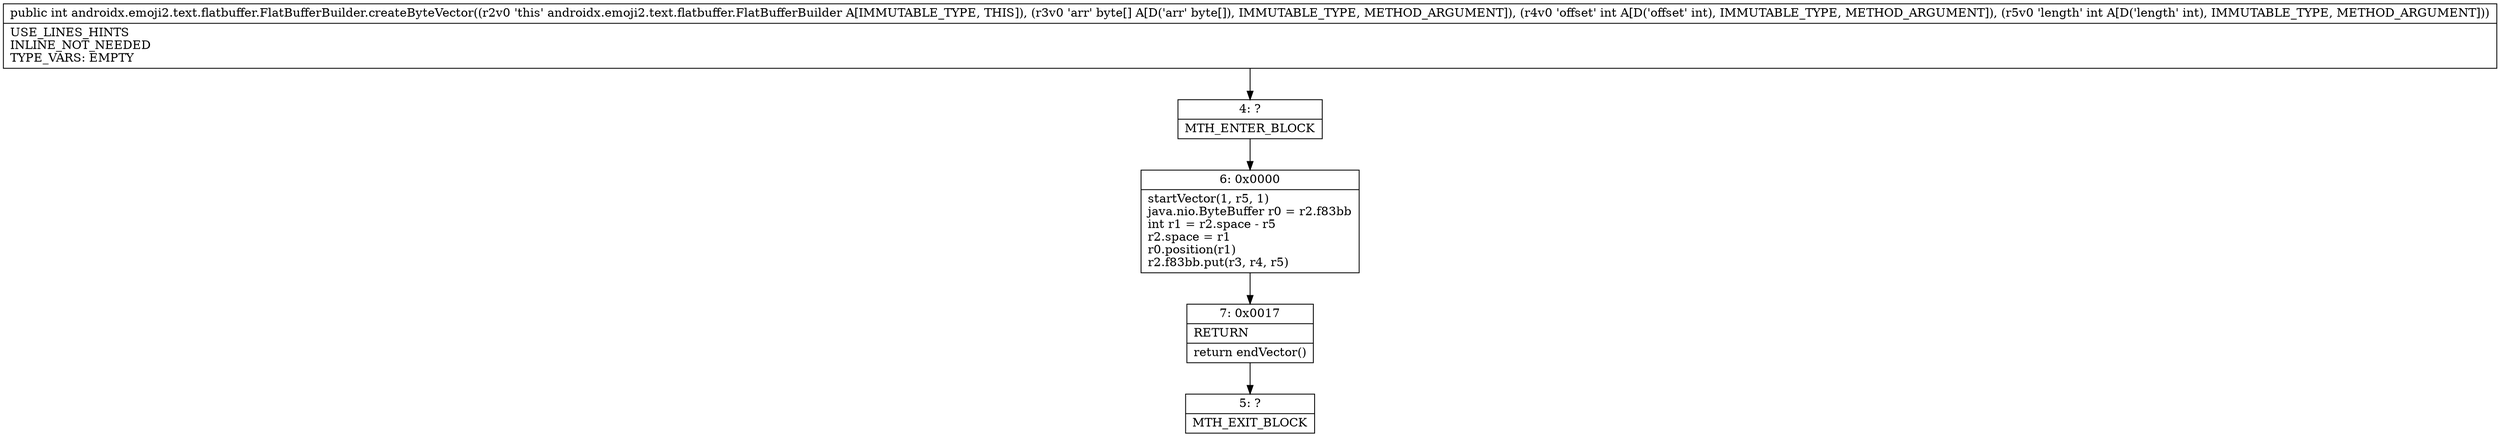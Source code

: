 digraph "CFG forandroidx.emoji2.text.flatbuffer.FlatBufferBuilder.createByteVector([BII)I" {
Node_4 [shape=record,label="{4\:\ ?|MTH_ENTER_BLOCK\l}"];
Node_6 [shape=record,label="{6\:\ 0x0000|startVector(1, r5, 1)\ljava.nio.ByteBuffer r0 = r2.f83bb\lint r1 = r2.space \- r5\lr2.space = r1\lr0.position(r1)\lr2.f83bb.put(r3, r4, r5)\l}"];
Node_7 [shape=record,label="{7\:\ 0x0017|RETURN\l|return endVector()\l}"];
Node_5 [shape=record,label="{5\:\ ?|MTH_EXIT_BLOCK\l}"];
MethodNode[shape=record,label="{public int androidx.emoji2.text.flatbuffer.FlatBufferBuilder.createByteVector((r2v0 'this' androidx.emoji2.text.flatbuffer.FlatBufferBuilder A[IMMUTABLE_TYPE, THIS]), (r3v0 'arr' byte[] A[D('arr' byte[]), IMMUTABLE_TYPE, METHOD_ARGUMENT]), (r4v0 'offset' int A[D('offset' int), IMMUTABLE_TYPE, METHOD_ARGUMENT]), (r5v0 'length' int A[D('length' int), IMMUTABLE_TYPE, METHOD_ARGUMENT]))  | USE_LINES_HINTS\lINLINE_NOT_NEEDED\lTYPE_VARS: EMPTY\l}"];
MethodNode -> Node_4;Node_4 -> Node_6;
Node_6 -> Node_7;
Node_7 -> Node_5;
}

